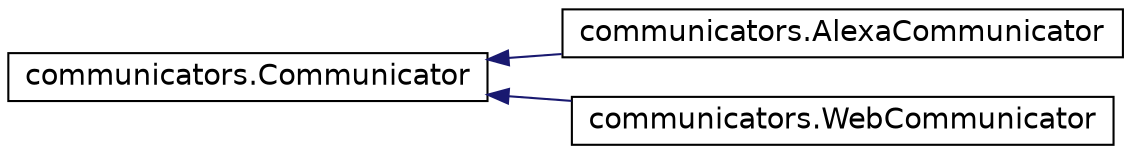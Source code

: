 digraph "Graphical Class Hierarchy"
{
  edge [fontname="Helvetica",fontsize="14",labelfontname="Helvetica",labelfontsize="14"];
  node [fontname="Helvetica",fontsize="14",shape=record];
  rankdir="LR";
  Node1 [label="communicators.Communicator",height=0.2,width=0.4,color="black", fillcolor="white", style="filled",URL="$classcommunicators_1_1Communicator.html"];
  Node1 -> Node2 [dir="back",color="midnightblue",fontsize="14",style="solid",fontname="Helvetica"];
  Node2 [label="communicators.AlexaCommunicator",height=0.2,width=0.4,color="black", fillcolor="white", style="filled",URL="$classcommunicators_1_1AlexaCommunicator.html"];
  Node1 -> Node3 [dir="back",color="midnightblue",fontsize="14",style="solid",fontname="Helvetica"];
  Node3 [label="communicators.WebCommunicator",height=0.2,width=0.4,color="black", fillcolor="white", style="filled",URL="$classcommunicators_1_1WebCommunicator.html"];
}
